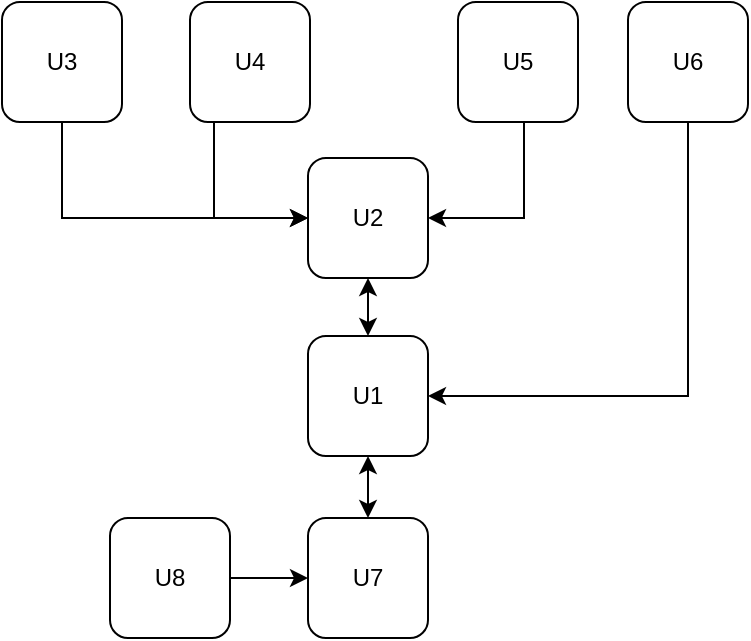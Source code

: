 <mxfile version="20.5.1" type="github">
  <diagram id="EmXyW7qWi83DQ8ZEt08_" name="第 1 页">
    <mxGraphModel dx="898" dy="481" grid="0" gridSize="10" guides="1" tooltips="1" connect="1" arrows="1" fold="1" page="1" pageScale="1" pageWidth="4681" pageHeight="3300" math="0" shadow="0">
      <root>
        <mxCell id="0" />
        <mxCell id="1" parent="0" />
        <mxCell id="LTvcoMtKOkWyJTOPSaD0-1" value="U2" style="rounded=1;whiteSpace=wrap;html=1;" vertex="1" parent="1">
          <mxGeometry x="345" y="435" width="60" height="60" as="geometry" />
        </mxCell>
        <mxCell id="LTvcoMtKOkWyJTOPSaD0-2" value="U1" style="rounded=1;whiteSpace=wrap;html=1;" vertex="1" parent="1">
          <mxGeometry x="345" y="524" width="60" height="60" as="geometry" />
        </mxCell>
        <mxCell id="LTvcoMtKOkWyJTOPSaD0-11" style="edgeStyle=orthogonalEdgeStyle;rounded=0;orthogonalLoop=1;jettySize=auto;html=1;entryX=0;entryY=0.5;entryDx=0;entryDy=0;" edge="1" parent="1" source="LTvcoMtKOkWyJTOPSaD0-3" target="LTvcoMtKOkWyJTOPSaD0-1">
          <mxGeometry relative="1" as="geometry">
            <Array as="points">
              <mxPoint x="298" y="465" />
            </Array>
          </mxGeometry>
        </mxCell>
        <mxCell id="LTvcoMtKOkWyJTOPSaD0-3" value="U4" style="rounded=1;whiteSpace=wrap;html=1;" vertex="1" parent="1">
          <mxGeometry x="286" y="357" width="60" height="60" as="geometry" />
        </mxCell>
        <mxCell id="LTvcoMtKOkWyJTOPSaD0-4" value="U3" style="rounded=1;whiteSpace=wrap;html=1;" vertex="1" parent="1">
          <mxGeometry x="192" y="357" width="60" height="60" as="geometry" />
        </mxCell>
        <mxCell id="LTvcoMtKOkWyJTOPSaD0-14" style="edgeStyle=orthogonalEdgeStyle;rounded=0;orthogonalLoop=1;jettySize=auto;html=1;entryX=1;entryY=0.5;entryDx=0;entryDy=0;" edge="1" parent="1" source="LTvcoMtKOkWyJTOPSaD0-5" target="LTvcoMtKOkWyJTOPSaD0-1">
          <mxGeometry relative="1" as="geometry">
            <Array as="points">
              <mxPoint x="453" y="465" />
            </Array>
          </mxGeometry>
        </mxCell>
        <mxCell id="LTvcoMtKOkWyJTOPSaD0-5" value="U5" style="rounded=1;whiteSpace=wrap;html=1;" vertex="1" parent="1">
          <mxGeometry x="420" y="357" width="60" height="60" as="geometry" />
        </mxCell>
        <mxCell id="LTvcoMtKOkWyJTOPSaD0-20" style="edgeStyle=orthogonalEdgeStyle;rounded=0;orthogonalLoop=1;jettySize=auto;html=1;entryX=1;entryY=0.5;entryDx=0;entryDy=0;" edge="1" parent="1" source="LTvcoMtKOkWyJTOPSaD0-6" target="LTvcoMtKOkWyJTOPSaD0-2">
          <mxGeometry relative="1" as="geometry">
            <Array as="points">
              <mxPoint x="535" y="554" />
            </Array>
          </mxGeometry>
        </mxCell>
        <mxCell id="LTvcoMtKOkWyJTOPSaD0-6" value="U6" style="rounded=1;whiteSpace=wrap;html=1;" vertex="1" parent="1">
          <mxGeometry x="505" y="357" width="60" height="60" as="geometry" />
        </mxCell>
        <mxCell id="LTvcoMtKOkWyJTOPSaD0-8" value="" style="endArrow=classic;startArrow=classic;html=1;rounded=0;entryX=0.5;entryY=1;entryDx=0;entryDy=0;exitX=0.5;exitY=0;exitDx=0;exitDy=0;" edge="1" parent="1" source="LTvcoMtKOkWyJTOPSaD0-2" target="LTvcoMtKOkWyJTOPSaD0-1">
          <mxGeometry width="50" height="50" relative="1" as="geometry">
            <mxPoint x="423.5" y="532" as="sourcePoint" />
            <mxPoint x="473.5" y="482" as="targetPoint" />
          </mxGeometry>
        </mxCell>
        <mxCell id="LTvcoMtKOkWyJTOPSaD0-10" value="" style="edgeStyle=segmentEdgeStyle;endArrow=classic;html=1;rounded=0;exitX=0.5;exitY=1;exitDx=0;exitDy=0;entryX=0;entryY=0.5;entryDx=0;entryDy=0;" edge="1" parent="1" source="LTvcoMtKOkWyJTOPSaD0-4" target="LTvcoMtKOkWyJTOPSaD0-1">
          <mxGeometry width="50" height="50" relative="1" as="geometry">
            <mxPoint x="234" y="432" as="sourcePoint" />
            <mxPoint x="290" y="474" as="targetPoint" />
            <Array as="points">
              <mxPoint x="222" y="465" />
            </Array>
          </mxGeometry>
        </mxCell>
        <mxCell id="LTvcoMtKOkWyJTOPSaD0-16" value="" style="endArrow=classic;startArrow=classic;html=1;rounded=0;entryX=0.5;entryY=1;entryDx=0;entryDy=0;exitX=0.5;exitY=0;exitDx=0;exitDy=0;" edge="1" parent="1" source="LTvcoMtKOkWyJTOPSaD0-17" target="LTvcoMtKOkWyJTOPSaD0-2">
          <mxGeometry width="50" height="50" relative="1" as="geometry">
            <mxPoint x="377" y="647" as="sourcePoint" />
            <mxPoint x="399" y="610" as="targetPoint" />
          </mxGeometry>
        </mxCell>
        <mxCell id="LTvcoMtKOkWyJTOPSaD0-17" value="U7" style="rounded=1;whiteSpace=wrap;html=1;" vertex="1" parent="1">
          <mxGeometry x="345" y="615" width="60" height="60" as="geometry" />
        </mxCell>
        <mxCell id="LTvcoMtKOkWyJTOPSaD0-19" style="edgeStyle=orthogonalEdgeStyle;rounded=0;orthogonalLoop=1;jettySize=auto;html=1;entryX=0;entryY=0.5;entryDx=0;entryDy=0;" edge="1" parent="1" source="LTvcoMtKOkWyJTOPSaD0-18" target="LTvcoMtKOkWyJTOPSaD0-17">
          <mxGeometry relative="1" as="geometry" />
        </mxCell>
        <mxCell id="LTvcoMtKOkWyJTOPSaD0-18" value="U8" style="rounded=1;whiteSpace=wrap;html=1;" vertex="1" parent="1">
          <mxGeometry x="246" y="615" width="60" height="60" as="geometry" />
        </mxCell>
      </root>
    </mxGraphModel>
  </diagram>
</mxfile>
